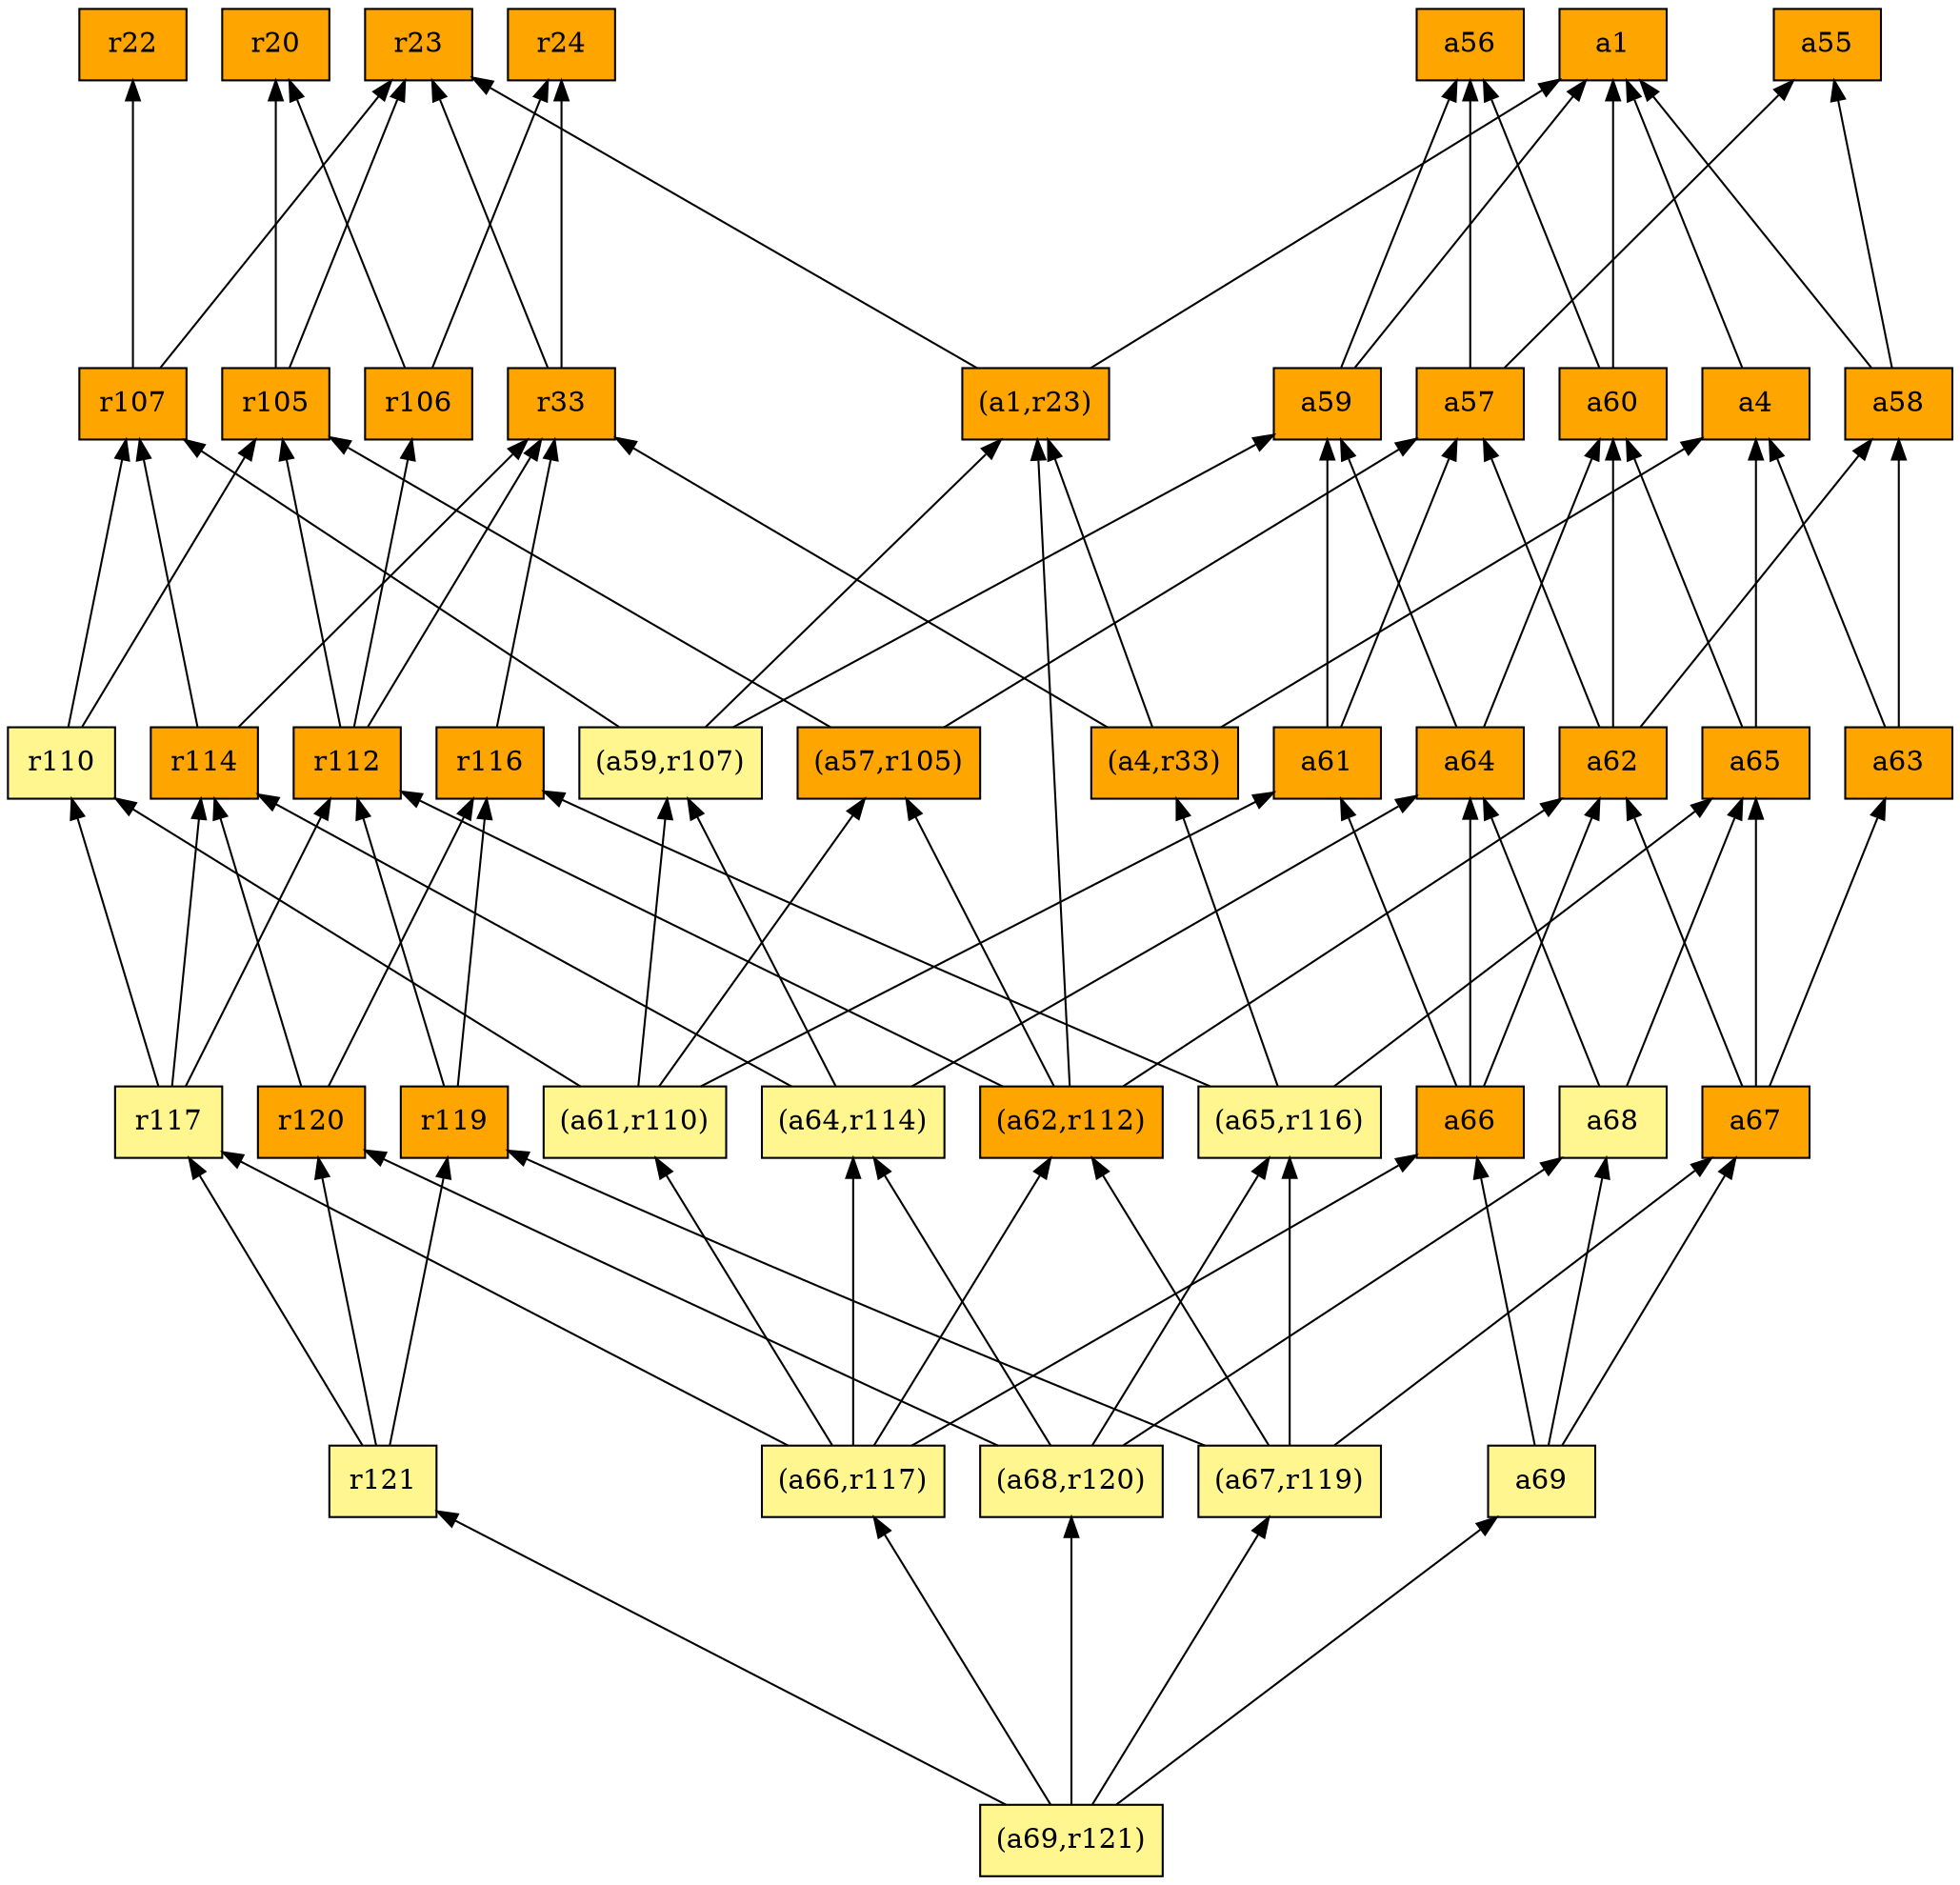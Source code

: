digraph G {
rankdir=BT;ranksep="2.0";
"(a4,r33)" [shape=record,fillcolor=orange,style=filled,label="{(a4,r33)}"];
"(a59,r107)" [shape=record,fillcolor=khaki1,style=filled,label="{(a59,r107)}"];
"a57" [shape=record,fillcolor=orange,style=filled,label="{a57}"];
"r107" [shape=record,fillcolor=orange,style=filled,label="{r107}"];
"(a66,r117)" [shape=record,fillcolor=khaki1,style=filled,label="{(a66,r117)}"];
"(a68,r120)" [shape=record,fillcolor=khaki1,style=filled,label="{(a68,r120)}"];
"a65" [shape=record,fillcolor=orange,style=filled,label="{a65}"];
"r105" [shape=record,fillcolor=orange,style=filled,label="{r105}"];
"r114" [shape=record,fillcolor=orange,style=filled,label="{r114}"];
"a69" [shape=record,fillcolor=khaki1,style=filled,label="{a69}"];
"a62" [shape=record,fillcolor=orange,style=filled,label="{a62}"];
"(a67,r119)" [shape=record,fillcolor=khaki1,style=filled,label="{(a67,r119)}"];
"a61" [shape=record,fillcolor=orange,style=filled,label="{a61}"];
"r116" [shape=record,fillcolor=orange,style=filled,label="{r116}"];
"a64" [shape=record,fillcolor=orange,style=filled,label="{a64}"];
"r120" [shape=record,fillcolor=orange,style=filled,label="{r120}"];
"(a65,r116)" [shape=record,fillcolor=khaki1,style=filled,label="{(a65,r116)}"];
"(a62,r112)" [shape=record,fillcolor=orange,style=filled,label="{(a62,r112)}"];
"r24" [shape=record,fillcolor=orange,style=filled,label="{r24}"];
"a4" [shape=record,fillcolor=orange,style=filled,label="{a4}"];
"a55" [shape=record,fillcolor=orange,style=filled,label="{a55}"];
"r33" [shape=record,fillcolor=orange,style=filled,label="{r33}"];
"r112" [shape=record,fillcolor=orange,style=filled,label="{r112}"];
"(a64,r114)" [shape=record,fillcolor=khaki1,style=filled,label="{(a64,r114)}"];
"r106" [shape=record,fillcolor=orange,style=filled,label="{r106}"];
"a58" [shape=record,fillcolor=orange,style=filled,label="{a58}"];
"r121" [shape=record,fillcolor=khaki1,style=filled,label="{r121}"];
"r22" [shape=record,fillcolor=orange,style=filled,label="{r22}"];
"a63" [shape=record,fillcolor=orange,style=filled,label="{a63}"];
"a56" [shape=record,fillcolor=orange,style=filled,label="{a56}"];
"r117" [shape=record,fillcolor=khaki1,style=filled,label="{r117}"];
"a67" [shape=record,fillcolor=orange,style=filled,label="{a67}"];
"(a69,r121)" [shape=record,fillcolor=khaki1,style=filled,label="{(a69,r121)}"];
"r119" [shape=record,fillcolor=orange,style=filled,label="{r119}"];
"r110" [shape=record,fillcolor=khaki1,style=filled,label="{r110}"];
"a1" [shape=record,fillcolor=orange,style=filled,label="{a1}"];
"(a57,r105)" [shape=record,fillcolor=orange,style=filled,label="{(a57,r105)}"];
"a59" [shape=record,fillcolor=orange,style=filled,label="{a59}"];
"(a1,r23)" [shape=record,fillcolor=orange,style=filled,label="{(a1,r23)}"];
"a68" [shape=record,fillcolor=khaki1,style=filled,label="{a68}"];
"a60" [shape=record,fillcolor=orange,style=filled,label="{a60}"];
"r23" [shape=record,fillcolor=orange,style=filled,label="{r23}"];
"(a61,r110)" [shape=record,fillcolor=khaki1,style=filled,label="{(a61,r110)}"];
"r20" [shape=record,fillcolor=orange,style=filled,label="{r20}"];
"a66" [shape=record,fillcolor=orange,style=filled,label="{a66}"];
"(a4,r33)" -> "a4"
"(a4,r33)" -> "(a1,r23)"
"(a4,r33)" -> "r33"
"(a59,r107)" -> "a59"
"(a59,r107)" -> "r107"
"(a59,r107)" -> "(a1,r23)"
"a57" -> "a56"
"a57" -> "a55"
"r107" -> "r23"
"r107" -> "r22"
"(a66,r117)" -> "(a64,r114)"
"(a66,r117)" -> "(a62,r112)"
"(a66,r117)" -> "r117"
"(a66,r117)" -> "(a61,r110)"
"(a66,r117)" -> "a66"
"(a68,r120)" -> "(a64,r114)"
"(a68,r120)" -> "a68"
"(a68,r120)" -> "r120"
"(a68,r120)" -> "(a65,r116)"
"a65" -> "a60"
"a65" -> "a4"
"r105" -> "r20"
"r105" -> "r23"
"r114" -> "r107"
"r114" -> "r33"
"a69" -> "a68"
"a69" -> "a67"
"a69" -> "a66"
"a62" -> "a58"
"a62" -> "a60"
"a62" -> "a57"
"(a67,r119)" -> "(a65,r116)"
"(a67,r119)" -> "(a62,r112)"
"(a67,r119)" -> "a67"
"(a67,r119)" -> "r119"
"a61" -> "a59"
"a61" -> "a57"
"r116" -> "r33"
"a64" -> "a59"
"a64" -> "a60"
"r120" -> "r116"
"r120" -> "r114"
"(a65,r116)" -> "r116"
"(a65,r116)" -> "(a4,r33)"
"(a65,r116)" -> "a65"
"(a62,r112)" -> "(a57,r105)"
"(a62,r112)" -> "(a1,r23)"
"(a62,r112)" -> "a62"
"(a62,r112)" -> "r112"
"a4" -> "a1"
"r33" -> "r24"
"r33" -> "r23"
"r112" -> "r106"
"r112" -> "r105"
"r112" -> "r33"
"(a64,r114)" -> "r114"
"(a64,r114)" -> "(a59,r107)"
"(a64,r114)" -> "a64"
"r106" -> "r20"
"r106" -> "r24"
"a58" -> "a1"
"a58" -> "a55"
"r121" -> "r120"
"r121" -> "r117"
"r121" -> "r119"
"a63" -> "a58"
"a63" -> "a4"
"r117" -> "r114"
"r117" -> "r112"
"r117" -> "r110"
"a67" -> "a63"
"a67" -> "a65"
"a67" -> "a62"
"(a69,r121)" -> "r121"
"(a69,r121)" -> "(a66,r117)"
"(a69,r121)" -> "(a68,r120)"
"(a69,r121)" -> "a69"
"(a69,r121)" -> "(a67,r119)"
"r119" -> "r116"
"r119" -> "r112"
"r110" -> "r107"
"r110" -> "r105"
"(a57,r105)" -> "a57"
"(a57,r105)" -> "r105"
"a59" -> "a1"
"a59" -> "a56"
"(a1,r23)" -> "a1"
"(a1,r23)" -> "r23"
"a68" -> "a64"
"a68" -> "a65"
"a60" -> "a1"
"a60" -> "a56"
"(a61,r110)" -> "a61"
"(a61,r110)" -> "(a57,r105)"
"(a61,r110)" -> "(a59,r107)"
"(a61,r110)" -> "r110"
"a66" -> "a61"
"a66" -> "a64"
"a66" -> "a62"
}